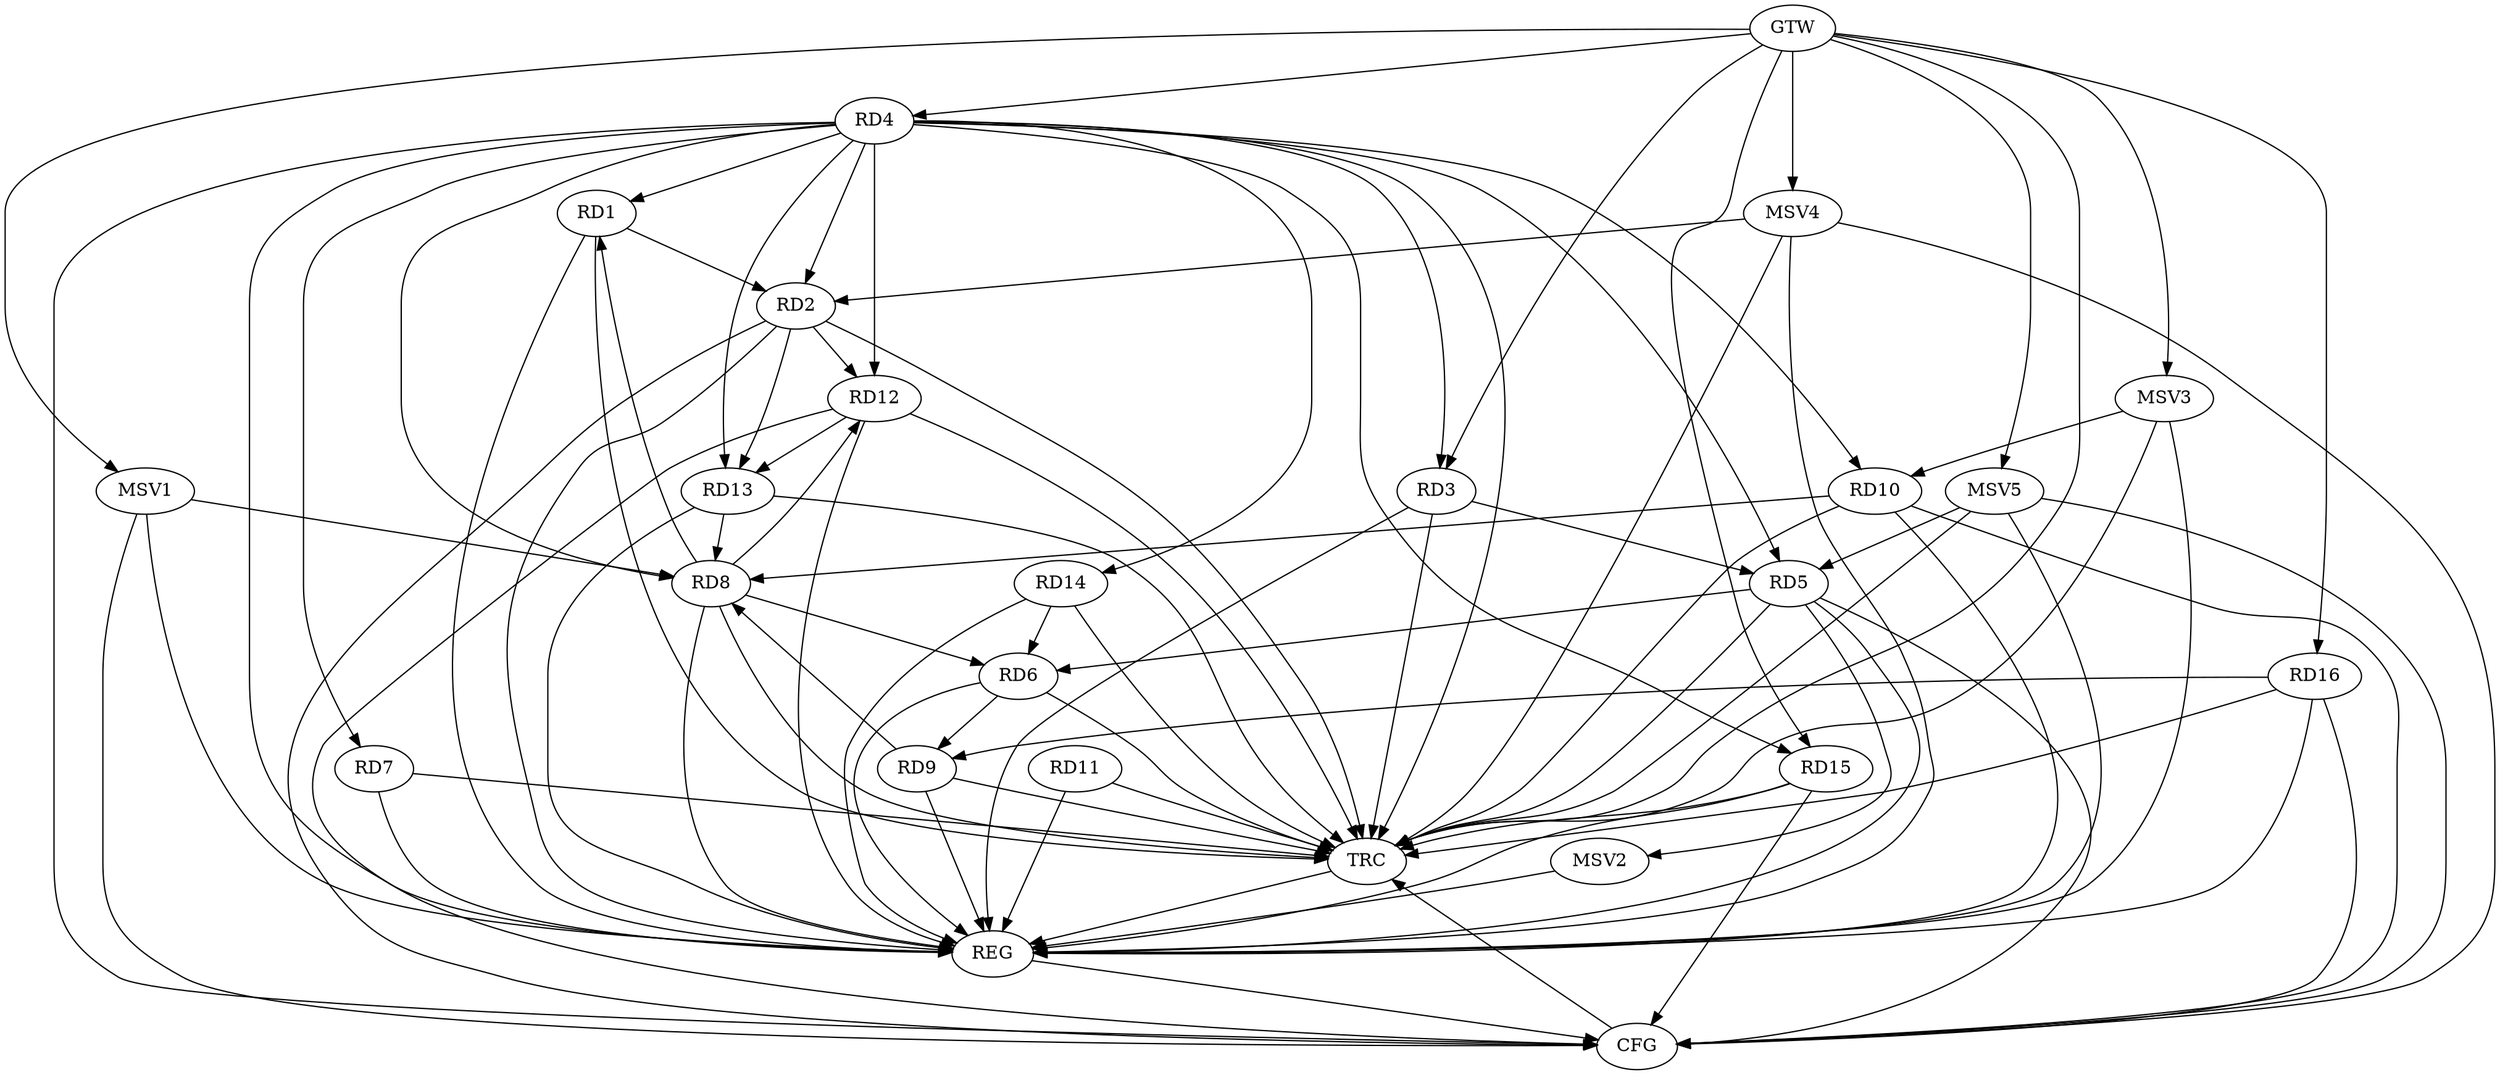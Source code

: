 strict digraph G {
  RD1 [ label="RD1" ];
  RD2 [ label="RD2" ];
  RD3 [ label="RD3" ];
  RD4 [ label="RD4" ];
  RD5 [ label="RD5" ];
  RD6 [ label="RD6" ];
  RD7 [ label="RD7" ];
  RD8 [ label="RD8" ];
  RD9 [ label="RD9" ];
  RD10 [ label="RD10" ];
  RD11 [ label="RD11" ];
  RD12 [ label="RD12" ];
  RD13 [ label="RD13" ];
  RD14 [ label="RD14" ];
  RD15 [ label="RD15" ];
  RD16 [ label="RD16" ];
  GTW [ label="GTW" ];
  REG [ label="REG" ];
  CFG [ label="CFG" ];
  TRC [ label="TRC" ];
  MSV1 [ label="MSV1" ];
  MSV2 [ label="MSV2" ];
  MSV3 [ label="MSV3" ];
  MSV4 [ label="MSV4" ];
  MSV5 [ label="MSV5" ];
  RD1 -> RD2;
  RD8 -> RD1;
  RD2 -> RD12;
  RD2 -> RD13;
  RD3 -> RD5;
  RD4 -> RD5;
  RD4 -> RD7;
  RD4 -> RD12;
  RD5 -> RD6;
  RD8 -> RD6;
  RD6 -> RD9;
  RD14 -> RD6;
  RD9 -> RD8;
  RD10 -> RD8;
  RD8 -> RD12;
  RD13 -> RD8;
  RD16 -> RD9;
  RD12 -> RD13;
  GTW -> RD3;
  GTW -> RD4;
  GTW -> RD15;
  GTW -> RD16;
  RD1 -> REG;
  RD2 -> REG;
  RD3 -> REG;
  RD4 -> REG;
  RD5 -> REG;
  RD6 -> REG;
  RD7 -> REG;
  RD8 -> REG;
  RD9 -> REG;
  RD10 -> REG;
  RD11 -> REG;
  RD12 -> REG;
  RD13 -> REG;
  RD14 -> REG;
  RD15 -> REG;
  RD16 -> REG;
  RD12 -> CFG;
  RD2 -> CFG;
  RD4 -> CFG;
  RD5 -> CFG;
  RD16 -> CFG;
  RD15 -> CFG;
  RD10 -> CFG;
  REG -> CFG;
  RD1 -> TRC;
  RD2 -> TRC;
  RD3 -> TRC;
  RD4 -> TRC;
  RD5 -> TRC;
  RD6 -> TRC;
  RD7 -> TRC;
  RD8 -> TRC;
  RD9 -> TRC;
  RD10 -> TRC;
  RD11 -> TRC;
  RD12 -> TRC;
  RD13 -> TRC;
  RD14 -> TRC;
  RD15 -> TRC;
  RD16 -> TRC;
  GTW -> TRC;
  CFG -> TRC;
  TRC -> REG;
  RD4 -> RD13;
  RD4 -> RD1;
  RD4 -> RD10;
  RD4 -> RD14;
  RD4 -> RD15;
  RD4 -> RD2;
  RD4 -> RD3;
  RD4 -> RD8;
  MSV1 -> RD8;
  GTW -> MSV1;
  MSV1 -> REG;
  MSV1 -> CFG;
  RD5 -> MSV2;
  MSV2 -> REG;
  MSV3 -> RD10;
  GTW -> MSV3;
  MSV3 -> REG;
  MSV3 -> TRC;
  MSV4 -> RD2;
  GTW -> MSV4;
  MSV4 -> REG;
  MSV4 -> TRC;
  MSV4 -> CFG;
  MSV5 -> RD5;
  GTW -> MSV5;
  MSV5 -> REG;
  MSV5 -> TRC;
  MSV5 -> CFG;
}
